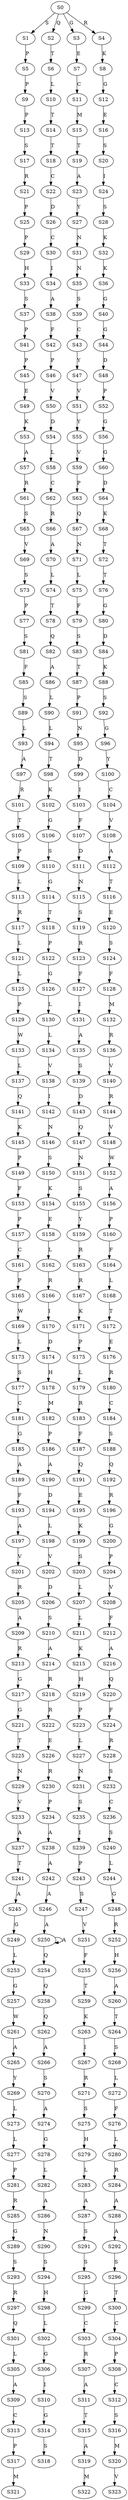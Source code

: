strict digraph  {
	S0 -> S1 [ label = S ];
	S0 -> S2 [ label = Q ];
	S0 -> S3 [ label = G ];
	S0 -> S4 [ label = R ];
	S1 -> S5 [ label = P ];
	S2 -> S6 [ label = T ];
	S3 -> S7 [ label = E ];
	S4 -> S8 [ label = K ];
	S5 -> S9 [ label = P ];
	S6 -> S10 [ label = L ];
	S7 -> S11 [ label = C ];
	S8 -> S12 [ label = G ];
	S9 -> S13 [ label = P ];
	S10 -> S14 [ label = T ];
	S11 -> S15 [ label = M ];
	S12 -> S16 [ label = E ];
	S13 -> S17 [ label = S ];
	S14 -> S18 [ label = T ];
	S15 -> S19 [ label = T ];
	S16 -> S20 [ label = S ];
	S17 -> S21 [ label = R ];
	S18 -> S22 [ label = C ];
	S19 -> S23 [ label = A ];
	S20 -> S24 [ label = I ];
	S21 -> S25 [ label = P ];
	S22 -> S26 [ label = D ];
	S23 -> S27 [ label = Y ];
	S24 -> S28 [ label = S ];
	S25 -> S29 [ label = P ];
	S26 -> S30 [ label = C ];
	S27 -> S31 [ label = N ];
	S28 -> S32 [ label = K ];
	S29 -> S33 [ label = H ];
	S30 -> S34 [ label = I ];
	S31 -> S35 [ label = N ];
	S32 -> S36 [ label = K ];
	S33 -> S37 [ label = S ];
	S34 -> S38 [ label = A ];
	S35 -> S39 [ label = S ];
	S36 -> S40 [ label = G ];
	S37 -> S41 [ label = P ];
	S38 -> S42 [ label = F ];
	S39 -> S43 [ label = C ];
	S40 -> S44 [ label = G ];
	S41 -> S45 [ label = P ];
	S42 -> S46 [ label = P ];
	S43 -> S47 [ label = Y ];
	S44 -> S48 [ label = D ];
	S45 -> S49 [ label = E ];
	S46 -> S50 [ label = V ];
	S47 -> S51 [ label = V ];
	S48 -> S52 [ label = P ];
	S49 -> S53 [ label = K ];
	S50 -> S54 [ label = D ];
	S51 -> S55 [ label = Y ];
	S52 -> S56 [ label = G ];
	S53 -> S57 [ label = A ];
	S54 -> S58 [ label = L ];
	S55 -> S59 [ label = V ];
	S56 -> S60 [ label = G ];
	S57 -> S61 [ label = R ];
	S58 -> S62 [ label = C ];
	S59 -> S63 [ label = P ];
	S60 -> S64 [ label = D ];
	S61 -> S65 [ label = S ];
	S62 -> S66 [ label = R ];
	S63 -> S67 [ label = Q ];
	S64 -> S68 [ label = K ];
	S65 -> S69 [ label = V ];
	S66 -> S70 [ label = A ];
	S67 -> S71 [ label = N ];
	S68 -> S72 [ label = T ];
	S69 -> S73 [ label = S ];
	S70 -> S74 [ label = L ];
	S71 -> S75 [ label = L ];
	S72 -> S76 [ label = T ];
	S73 -> S77 [ label = P ];
	S74 -> S78 [ label = T ];
	S75 -> S79 [ label = F ];
	S76 -> S80 [ label = G ];
	S77 -> S81 [ label = S ];
	S78 -> S82 [ label = Q ];
	S79 -> S83 [ label = S ];
	S80 -> S84 [ label = D ];
	S81 -> S85 [ label = F ];
	S82 -> S86 [ label = A ];
	S83 -> S87 [ label = T ];
	S84 -> S88 [ label = K ];
	S85 -> S89 [ label = S ];
	S86 -> S90 [ label = L ];
	S87 -> S91 [ label = P ];
	S88 -> S92 [ label = S ];
	S89 -> S93 [ label = L ];
	S90 -> S94 [ label = L ];
	S91 -> S95 [ label = N ];
	S92 -> S96 [ label = G ];
	S93 -> S97 [ label = A ];
	S94 -> S98 [ label = T ];
	S95 -> S99 [ label = D ];
	S96 -> S100 [ label = Y ];
	S97 -> S101 [ label = R ];
	S98 -> S102 [ label = K ];
	S99 -> S103 [ label = I ];
	S100 -> S104 [ label = C ];
	S101 -> S105 [ label = T ];
	S102 -> S106 [ label = G ];
	S103 -> S107 [ label = F ];
	S104 -> S108 [ label = V ];
	S105 -> S109 [ label = P ];
	S106 -> S110 [ label = S ];
	S107 -> S111 [ label = D ];
	S108 -> S112 [ label = A ];
	S109 -> S113 [ label = L ];
	S110 -> S114 [ label = G ];
	S111 -> S115 [ label = N ];
	S112 -> S116 [ label = T ];
	S113 -> S117 [ label = R ];
	S114 -> S118 [ label = T ];
	S115 -> S119 [ label = S ];
	S116 -> S120 [ label = E ];
	S117 -> S121 [ label = L ];
	S118 -> S122 [ label = P ];
	S119 -> S123 [ label = R ];
	S120 -> S124 [ label = S ];
	S121 -> S125 [ label = L ];
	S122 -> S126 [ label = G ];
	S123 -> S127 [ label = F ];
	S124 -> S128 [ label = F ];
	S125 -> S129 [ label = P ];
	S126 -> S130 [ label = L ];
	S127 -> S131 [ label = I ];
	S128 -> S132 [ label = M ];
	S129 -> S133 [ label = W ];
	S130 -> S134 [ label = L ];
	S131 -> S135 [ label = A ];
	S132 -> S136 [ label = R ];
	S133 -> S137 [ label = L ];
	S134 -> S138 [ label = V ];
	S135 -> S139 [ label = S ];
	S136 -> S140 [ label = V ];
	S137 -> S141 [ label = Q ];
	S138 -> S142 [ label = I ];
	S139 -> S143 [ label = D ];
	S140 -> S144 [ label = R ];
	S141 -> S145 [ label = K ];
	S142 -> S146 [ label = N ];
	S143 -> S147 [ label = Q ];
	S144 -> S148 [ label = V ];
	S145 -> S149 [ label = P ];
	S146 -> S150 [ label = S ];
	S147 -> S151 [ label = N ];
	S148 -> S152 [ label = W ];
	S149 -> S153 [ label = F ];
	S150 -> S154 [ label = K ];
	S151 -> S155 [ label = S ];
	S152 -> S156 [ label = A ];
	S153 -> S157 [ label = P ];
	S154 -> S158 [ label = E ];
	S155 -> S159 [ label = Y ];
	S156 -> S160 [ label = P ];
	S157 -> S161 [ label = C ];
	S158 -> S162 [ label = L ];
	S159 -> S163 [ label = R ];
	S160 -> S164 [ label = F ];
	S161 -> S165 [ label = P ];
	S162 -> S166 [ label = R ];
	S163 -> S167 [ label = R ];
	S164 -> S168 [ label = L ];
	S165 -> S169 [ label = W ];
	S166 -> S170 [ label = I ];
	S167 -> S171 [ label = K ];
	S168 -> S172 [ label = T ];
	S169 -> S173 [ label = L ];
	S170 -> S174 [ label = D ];
	S171 -> S175 [ label = P ];
	S172 -> S176 [ label = E ];
	S173 -> S177 [ label = S ];
	S174 -> S178 [ label = H ];
	S175 -> S179 [ label = L ];
	S176 -> S180 [ label = R ];
	S177 -> S181 [ label = C ];
	S178 -> S182 [ label = M ];
	S179 -> S183 [ label = R ];
	S180 -> S184 [ label = C ];
	S181 -> S185 [ label = G ];
	S182 -> S186 [ label = P ];
	S183 -> S187 [ label = F ];
	S184 -> S188 [ label = S ];
	S185 -> S189 [ label = A ];
	S186 -> S190 [ label = A ];
	S187 -> S191 [ label = Q ];
	S188 -> S192 [ label = Q ];
	S189 -> S193 [ label = F ];
	S190 -> S194 [ label = D ];
	S191 -> S195 [ label = E ];
	S192 -> S196 [ label = R ];
	S193 -> S197 [ label = A ];
	S194 -> S198 [ label = L ];
	S195 -> S199 [ label = K ];
	S196 -> S200 [ label = G ];
	S197 -> S201 [ label = V ];
	S198 -> S202 [ label = V ];
	S199 -> S203 [ label = S ];
	S200 -> S204 [ label = P ];
	S201 -> S205 [ label = R ];
	S202 -> S206 [ label = D ];
	S203 -> S207 [ label = L ];
	S204 -> S208 [ label = V ];
	S205 -> S209 [ label = A ];
	S206 -> S210 [ label = S ];
	S207 -> S211 [ label = L ];
	S208 -> S212 [ label = F ];
	S209 -> S213 [ label = R ];
	S210 -> S214 [ label = A ];
	S211 -> S215 [ label = K ];
	S212 -> S216 [ label = A ];
	S213 -> S217 [ label = G ];
	S214 -> S218 [ label = R ];
	S215 -> S219 [ label = H ];
	S216 -> S220 [ label = Q ];
	S217 -> S221 [ label = G ];
	S218 -> S222 [ label = R ];
	S219 -> S223 [ label = P ];
	S220 -> S224 [ label = F ];
	S221 -> S225 [ label = T ];
	S222 -> S226 [ label = E ];
	S223 -> S227 [ label = L ];
	S224 -> S228 [ label = R ];
	S225 -> S229 [ label = N ];
	S226 -> S230 [ label = R ];
	S227 -> S231 [ label = N ];
	S228 -> S232 [ label = S ];
	S229 -> S233 [ label = V ];
	S230 -> S234 [ label = P ];
	S231 -> S235 [ label = S ];
	S232 -> S236 [ label = C ];
	S233 -> S237 [ label = A ];
	S234 -> S238 [ label = A ];
	S235 -> S239 [ label = I ];
	S236 -> S240 [ label = S ];
	S237 -> S241 [ label = T ];
	S238 -> S242 [ label = A ];
	S239 -> S243 [ label = P ];
	S240 -> S244 [ label = L ];
	S241 -> S245 [ label = A ];
	S242 -> S246 [ label = A ];
	S243 -> S247 [ label = S ];
	S244 -> S248 [ label = G ];
	S245 -> S249 [ label = G ];
	S246 -> S250 [ label = A ];
	S247 -> S251 [ label = V ];
	S248 -> S252 [ label = R ];
	S249 -> S253 [ label = L ];
	S250 -> S254 [ label = Q ];
	S250 -> S250 [ label = A ];
	S251 -> S255 [ label = F ];
	S252 -> S256 [ label = H ];
	S253 -> S257 [ label = G ];
	S254 -> S258 [ label = Q ];
	S255 -> S259 [ label = T ];
	S256 -> S260 [ label = A ];
	S257 -> S261 [ label = W ];
	S258 -> S262 [ label = Q ];
	S259 -> S263 [ label = K ];
	S260 -> S264 [ label = T ];
	S261 -> S265 [ label = A ];
	S262 -> S266 [ label = A ];
	S263 -> S267 [ label = I ];
	S264 -> S268 [ label = S ];
	S265 -> S269 [ label = Y ];
	S266 -> S270 [ label = S ];
	S267 -> S271 [ label = R ];
	S268 -> S272 [ label = L ];
	S269 -> S273 [ label = L ];
	S270 -> S274 [ label = A ];
	S271 -> S275 [ label = S ];
	S272 -> S276 [ label = F ];
	S273 -> S277 [ label = L ];
	S274 -> S278 [ label = G ];
	S275 -> S279 [ label = H ];
	S276 -> S280 [ label = L ];
	S277 -> S281 [ label = P ];
	S278 -> S282 [ label = L ];
	S279 -> S283 [ label = L ];
	S280 -> S284 [ label = R ];
	S281 -> S285 [ label = R ];
	S282 -> S286 [ label = A ];
	S283 -> S287 [ label = A ];
	S284 -> S288 [ label = A ];
	S285 -> S289 [ label = G ];
	S286 -> S290 [ label = N ];
	S287 -> S291 [ label = S ];
	S288 -> S292 [ label = A ];
	S289 -> S293 [ label = S ];
	S290 -> S294 [ label = S ];
	S291 -> S295 [ label = S ];
	S292 -> S296 [ label = S ];
	S293 -> S297 [ label = R ];
	S294 -> S298 [ label = H ];
	S295 -> S299 [ label = G ];
	S296 -> S300 [ label = T ];
	S297 -> S301 [ label = Q ];
	S298 -> S302 [ label = L ];
	S299 -> S303 [ label = C ];
	S300 -> S304 [ label = C ];
	S301 -> S305 [ label = L ];
	S302 -> S306 [ label = G ];
	S303 -> S307 [ label = R ];
	S304 -> S308 [ label = P ];
	S305 -> S309 [ label = A ];
	S306 -> S310 [ label = I ];
	S307 -> S311 [ label = A ];
	S308 -> S312 [ label = C ];
	S309 -> S313 [ label = C ];
	S310 -> S314 [ label = G ];
	S311 -> S315 [ label = T ];
	S312 -> S316 [ label = S ];
	S313 -> S317 [ label = P ];
	S314 -> S318 [ label = S ];
	S315 -> S319 [ label = A ];
	S316 -> S320 [ label = M ];
	S317 -> S321 [ label = M ];
	S319 -> S322 [ label = M ];
	S320 -> S323 [ label = V ];
}
